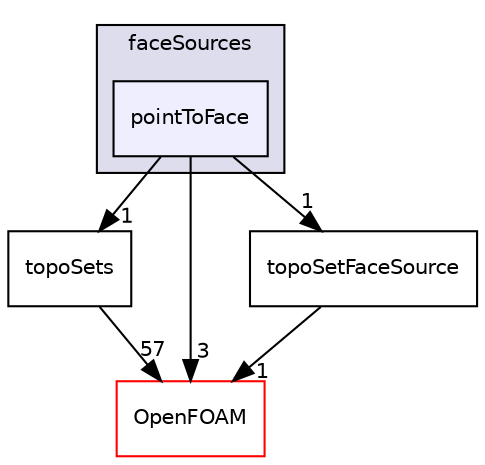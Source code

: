digraph "src/meshTools/sets/faceSources/pointToFace" {
  bgcolor=transparent;
  compound=true
  node [ fontsize="10", fontname="Helvetica"];
  edge [ labelfontsize="10", labelfontname="Helvetica"];
  subgraph clusterdir_ca21e004451e80f3d57c68df6e02dd61 {
    graph [ bgcolor="#ddddee", pencolor="black", label="faceSources" fontname="Helvetica", fontsize="10", URL="dir_ca21e004451e80f3d57c68df6e02dd61.html"]
  dir_f5f812ccdf10458171eef677be52be42 [shape=box, label="pointToFace", style="filled", fillcolor="#eeeeff", pencolor="black", URL="dir_f5f812ccdf10458171eef677be52be42.html"];
  }
  dir_d23dbc881ee772048f144c3220c0e8b5 [shape=box label="topoSets" URL="dir_d23dbc881ee772048f144c3220c0e8b5.html"];
  dir_c5473ff19b20e6ec4dfe5c310b3778a8 [shape=box label="OpenFOAM" color="red" URL="dir_c5473ff19b20e6ec4dfe5c310b3778a8.html"];
  dir_ae8f43ec8eebd5a3dd10513e500cf0dd [shape=box label="topoSetFaceSource" URL="dir_ae8f43ec8eebd5a3dd10513e500cf0dd.html"];
  dir_d23dbc881ee772048f144c3220c0e8b5->dir_c5473ff19b20e6ec4dfe5c310b3778a8 [headlabel="57", labeldistance=1.5 headhref="dir_002115_002151.html"];
  dir_f5f812ccdf10458171eef677be52be42->dir_d23dbc881ee772048f144c3220c0e8b5 [headlabel="1", labeldistance=1.5 headhref="dir_002088_002115.html"];
  dir_f5f812ccdf10458171eef677be52be42->dir_c5473ff19b20e6ec4dfe5c310b3778a8 [headlabel="3", labeldistance=1.5 headhref="dir_002088_002151.html"];
  dir_f5f812ccdf10458171eef677be52be42->dir_ae8f43ec8eebd5a3dd10513e500cf0dd [headlabel="1", labeldistance=1.5 headhref="dir_002088_002092.html"];
  dir_ae8f43ec8eebd5a3dd10513e500cf0dd->dir_c5473ff19b20e6ec4dfe5c310b3778a8 [headlabel="1", labeldistance=1.5 headhref="dir_002092_002151.html"];
}
